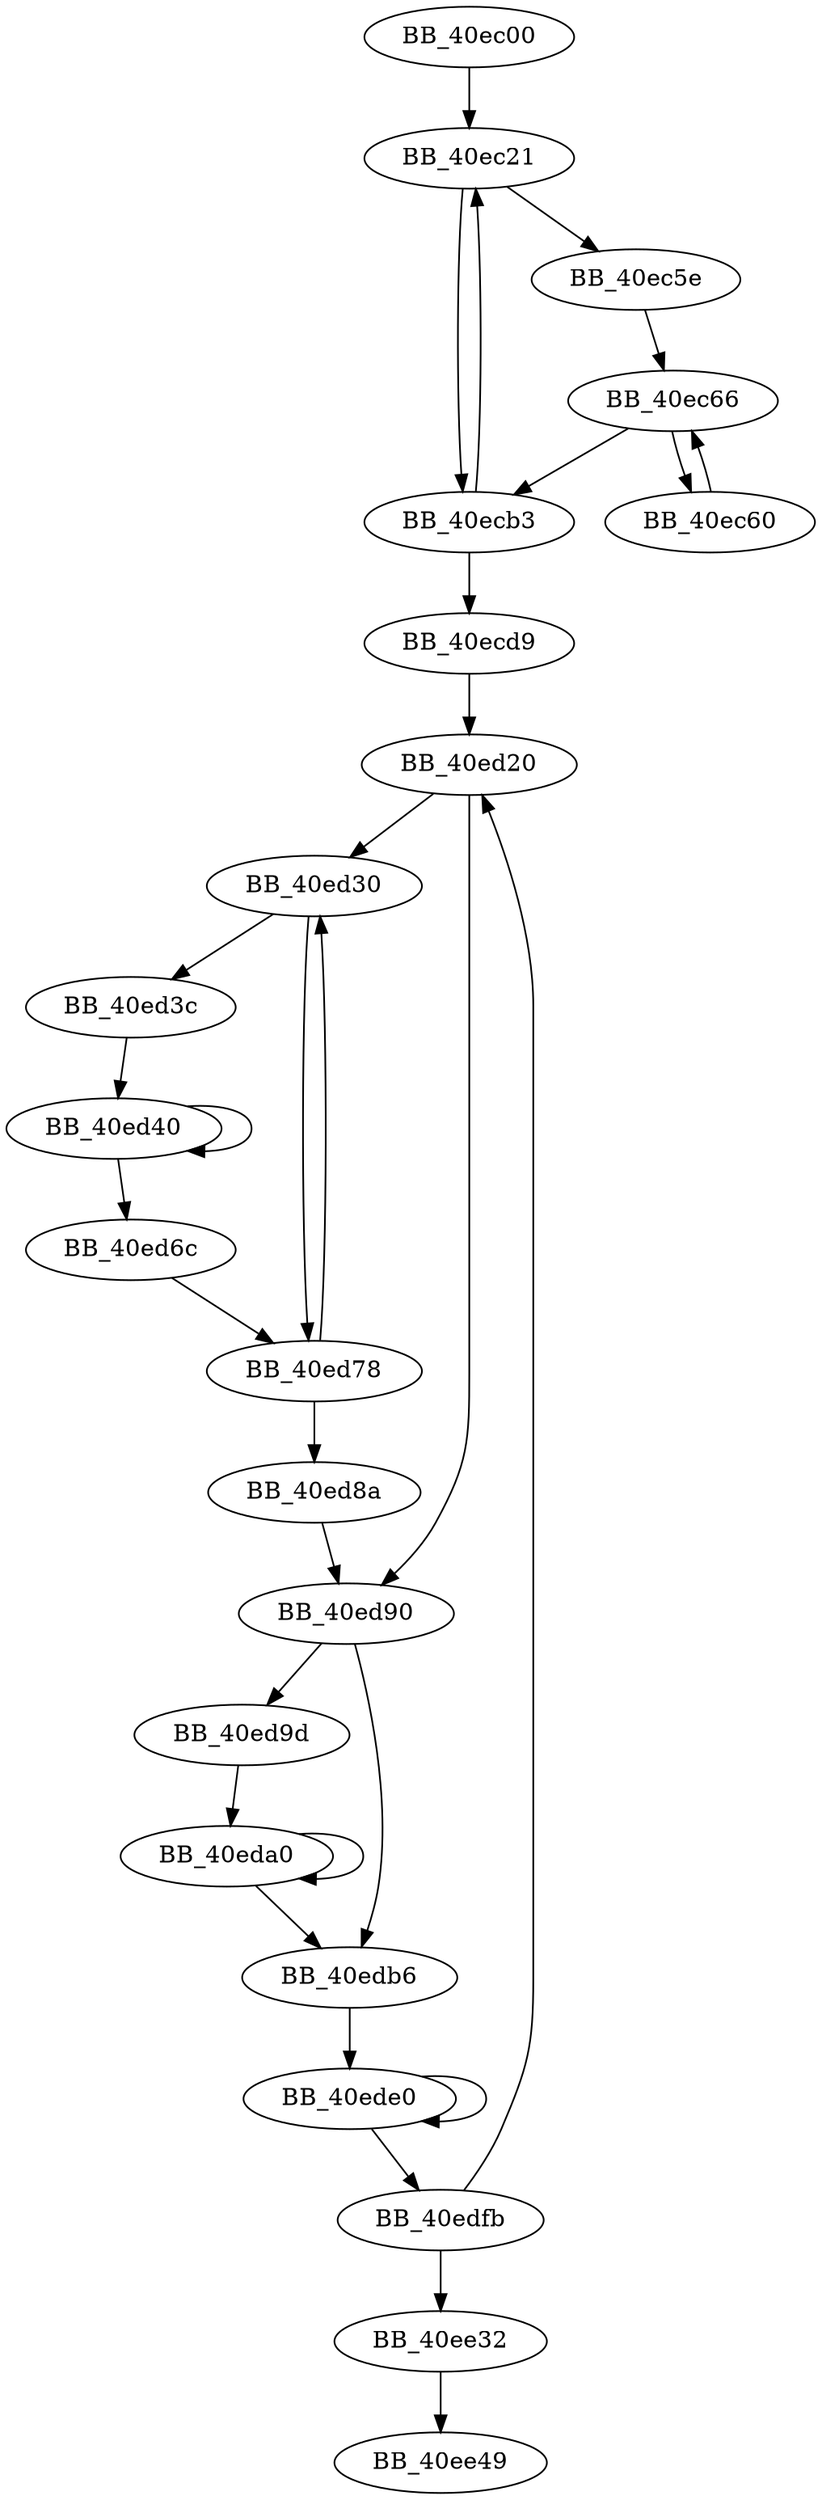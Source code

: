 DiGraph sub_40EC00{
BB_40ec00->BB_40ec21
BB_40ec21->BB_40ec5e
BB_40ec21->BB_40ecb3
BB_40ec5e->BB_40ec66
BB_40ec60->BB_40ec66
BB_40ec66->BB_40ec60
BB_40ec66->BB_40ecb3
BB_40ecb3->BB_40ec21
BB_40ecb3->BB_40ecd9
BB_40ecd9->BB_40ed20
BB_40ed20->BB_40ed30
BB_40ed20->BB_40ed90
BB_40ed30->BB_40ed3c
BB_40ed30->BB_40ed78
BB_40ed3c->BB_40ed40
BB_40ed40->BB_40ed40
BB_40ed40->BB_40ed6c
BB_40ed6c->BB_40ed78
BB_40ed78->BB_40ed30
BB_40ed78->BB_40ed8a
BB_40ed8a->BB_40ed90
BB_40ed90->BB_40ed9d
BB_40ed90->BB_40edb6
BB_40ed9d->BB_40eda0
BB_40eda0->BB_40eda0
BB_40eda0->BB_40edb6
BB_40edb6->BB_40ede0
BB_40ede0->BB_40ede0
BB_40ede0->BB_40edfb
BB_40edfb->BB_40ed20
BB_40edfb->BB_40ee32
BB_40ee32->BB_40ee49
}
